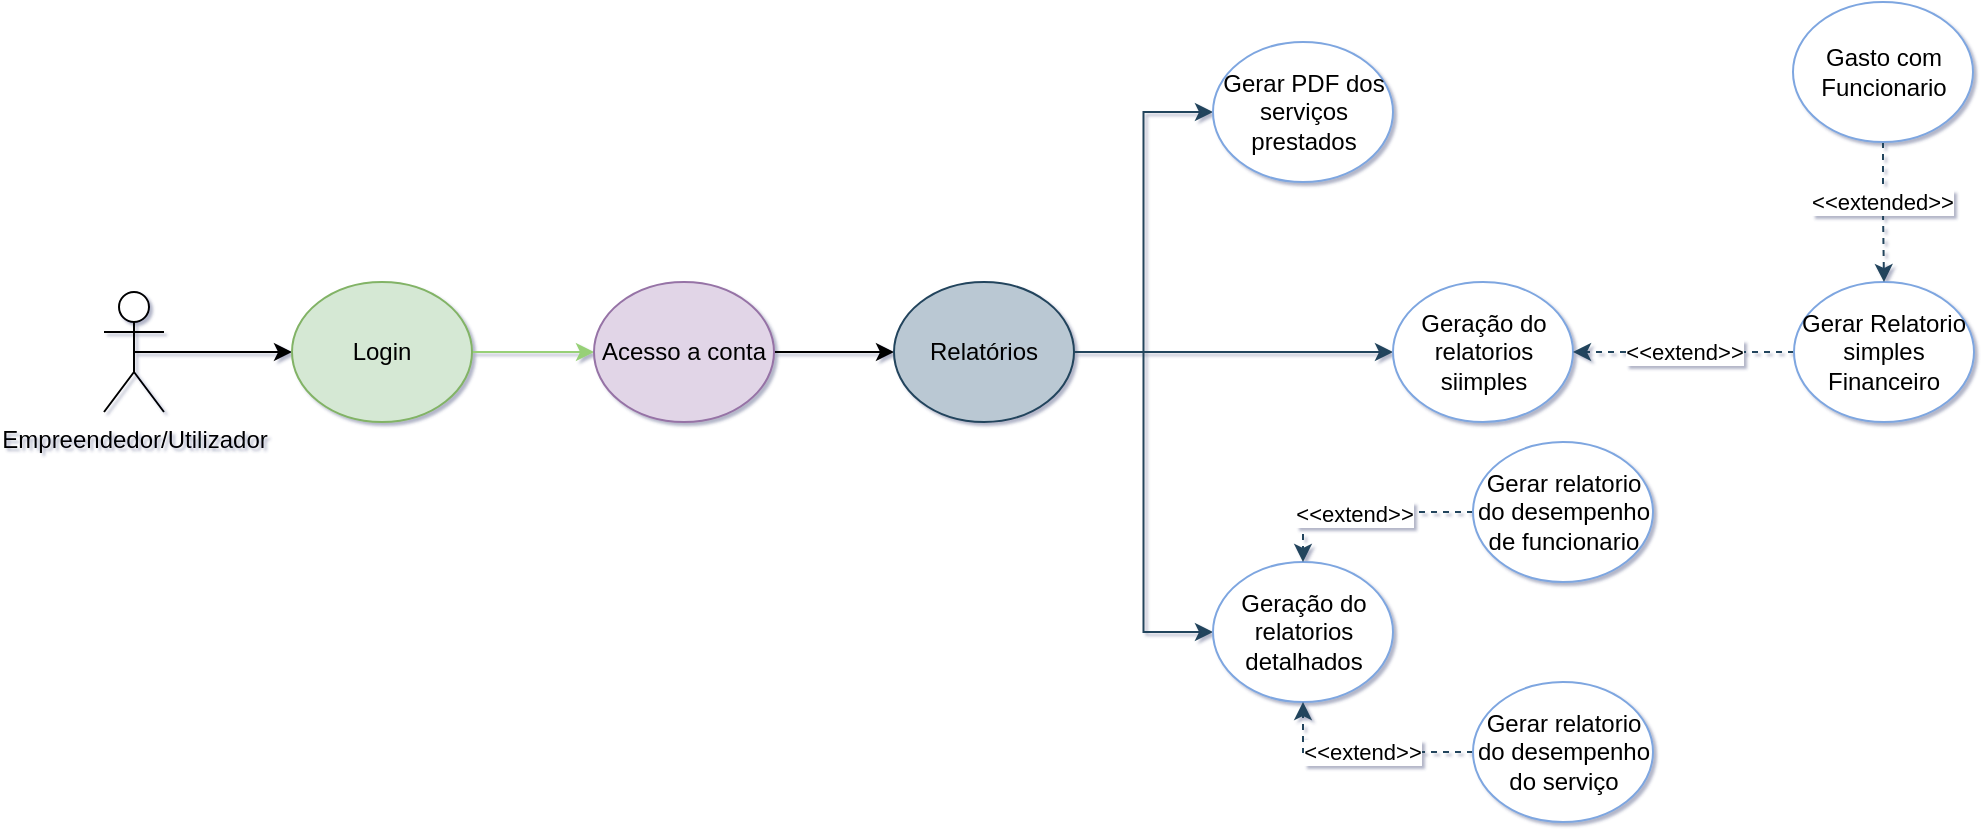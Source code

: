 <mxfile version="26.2.4">
  <diagram name="Página-1" id="Bw-3vuzHvK8cUdGuyqDx">
    <mxGraphModel dx="5319" dy="-5583" grid="1" gridSize="10" guides="1" tooltips="1" connect="1" arrows="1" fold="1" page="1" pageScale="1" pageWidth="583" pageHeight="827" background="none" math="0" shadow="1">
      <root>
        <mxCell id="0" />
        <mxCell id="1" parent="0" />
        <mxCell id="2x62SgGYw6rRhBSeBtnu-255" style="edgeStyle=orthogonalEdgeStyle;rounded=0;orthogonalLoop=1;jettySize=auto;html=1;exitX=0.5;exitY=0.5;exitDx=0;exitDy=0;exitPerimeter=0;" parent="1" source="2x62SgGYw6rRhBSeBtnu-256" target="2x62SgGYw6rRhBSeBtnu-258" edge="1">
          <mxGeometry relative="1" as="geometry" />
        </mxCell>
        <mxCell id="2x62SgGYw6rRhBSeBtnu-256" value="Empreendedor/Utilizador" style="shape=umlActor;verticalLabelPosition=bottom;verticalAlign=top;html=1;outlineConnect=0;labelBackgroundColor=none;" parent="1" vertex="1">
          <mxGeometry x="-1630" y="7825" width="30" height="60" as="geometry" />
        </mxCell>
        <mxCell id="2x62SgGYw6rRhBSeBtnu-257" style="edgeStyle=orthogonalEdgeStyle;rounded=0;orthogonalLoop=1;jettySize=auto;html=1;exitX=1;exitY=0.5;exitDx=0;exitDy=0;strokeColor=#97D077;" parent="1" source="2x62SgGYw6rRhBSeBtnu-258" target="2x62SgGYw6rRhBSeBtnu-260" edge="1">
          <mxGeometry relative="1" as="geometry" />
        </mxCell>
        <mxCell id="2x62SgGYw6rRhBSeBtnu-258" value="Login" style="ellipse;whiteSpace=wrap;html=1;labelBackgroundColor=none;fillColor=#d5e8d4;strokeColor=#82b366;" parent="1" vertex="1">
          <mxGeometry x="-1536" y="7820" width="90" height="70" as="geometry" />
        </mxCell>
        <mxCell id="2x62SgGYw6rRhBSeBtnu-259" style="edgeStyle=orthogonalEdgeStyle;rounded=0;orthogonalLoop=1;jettySize=auto;html=1;exitX=1;exitY=0.5;exitDx=0;exitDy=0;entryX=0;entryY=0.5;entryDx=0;entryDy=0;" parent="1" source="2x62SgGYw6rRhBSeBtnu-260" target="2x62SgGYw6rRhBSeBtnu-264" edge="1">
          <mxGeometry relative="1" as="geometry" />
        </mxCell>
        <mxCell id="2x62SgGYw6rRhBSeBtnu-260" value="Acesso a conta" style="ellipse;whiteSpace=wrap;html=1;labelBackgroundColor=none;fillColor=#e1d5e7;strokeColor=#9673A6;" parent="1" vertex="1">
          <mxGeometry x="-1385" y="7820" width="90" height="70" as="geometry" />
        </mxCell>
        <mxCell id="2x62SgGYw6rRhBSeBtnu-261" style="edgeStyle=orthogonalEdgeStyle;rounded=0;orthogonalLoop=1;jettySize=auto;html=1;exitX=1;exitY=0.5;exitDx=0;exitDy=0;entryX=0;entryY=0.5;entryDx=0;entryDy=0;fillColor=#bac8d3;strokeColor=#23445D;" parent="1" source="2x62SgGYw6rRhBSeBtnu-264" target="2x62SgGYw6rRhBSeBtnu-265" edge="1">
          <mxGeometry relative="1" as="geometry" />
        </mxCell>
        <mxCell id="2x62SgGYw6rRhBSeBtnu-262" style="edgeStyle=orthogonalEdgeStyle;rounded=0;orthogonalLoop=1;jettySize=auto;html=1;exitX=1;exitY=0.5;exitDx=0;exitDy=0;entryX=0;entryY=0.5;entryDx=0;entryDy=0;fillColor=#bac8d3;strokeColor=#23445d;" parent="1" source="2x62SgGYw6rRhBSeBtnu-264" target="2x62SgGYw6rRhBSeBtnu-266" edge="1">
          <mxGeometry relative="1" as="geometry" />
        </mxCell>
        <mxCell id="2x62SgGYw6rRhBSeBtnu-263" style="edgeStyle=orthogonalEdgeStyle;rounded=0;orthogonalLoop=1;jettySize=auto;html=1;exitX=1;exitY=0.5;exitDx=0;exitDy=0;entryX=0;entryY=0.5;entryDx=0;entryDy=0;fillColor=#bac8d3;strokeColor=#23445d;" parent="1" source="2x62SgGYw6rRhBSeBtnu-264" target="2x62SgGYw6rRhBSeBtnu-267" edge="1">
          <mxGeometry relative="1" as="geometry" />
        </mxCell>
        <mxCell id="2x62SgGYw6rRhBSeBtnu-264" value="Relatórios" style="ellipse;whiteSpace=wrap;html=1;labelBackgroundColor=none;fillColor=#bac8d3;strokeColor=#23445d;" parent="1" vertex="1">
          <mxGeometry x="-1235" y="7820" width="90" height="70" as="geometry" />
        </mxCell>
        <mxCell id="2x62SgGYw6rRhBSeBtnu-265" value="Geração do relatorios siimples" style="ellipse;whiteSpace=wrap;html=1;labelBackgroundColor=none;strokeColor=#7EA6E0;" parent="1" vertex="1">
          <mxGeometry x="-985.5" y="7820" width="90" height="70" as="geometry" />
        </mxCell>
        <mxCell id="2x62SgGYw6rRhBSeBtnu-266" value="Geração do relatorios detalhados" style="ellipse;whiteSpace=wrap;html=1;labelBackgroundColor=none;strokeColor=#7EA6E0;" parent="1" vertex="1">
          <mxGeometry x="-1075.5" y="7960" width="90" height="70" as="geometry" />
        </mxCell>
        <mxCell id="2x62SgGYw6rRhBSeBtnu-267" value="Gerar PDF dos serviços prestados" style="ellipse;whiteSpace=wrap;html=1;labelBackgroundColor=none;strokeColor=#7EA6E0;" parent="1" vertex="1">
          <mxGeometry x="-1075.5" y="7700" width="90" height="70" as="geometry" />
        </mxCell>
        <mxCell id="2x62SgGYw6rRhBSeBtnu-268" style="edgeStyle=orthogonalEdgeStyle;rounded=0;orthogonalLoop=1;jettySize=auto;html=1;exitX=0;exitY=0.5;exitDx=0;exitDy=0;dashed=1;strokeColor=#23445D;" parent="1" source="2x62SgGYw6rRhBSeBtnu-270" target="2x62SgGYw6rRhBSeBtnu-265" edge="1">
          <mxGeometry relative="1" as="geometry" />
        </mxCell>
        <mxCell id="2x62SgGYw6rRhBSeBtnu-269" value="&amp;lt;&amp;lt;extend&amp;gt;&amp;gt;" style="edgeLabel;html=1;align=center;verticalAlign=middle;resizable=0;points=[];" parent="2x62SgGYw6rRhBSeBtnu-268" vertex="1" connectable="0">
          <mxGeometry x="0.163" y="-1" relative="1" as="geometry">
            <mxPoint x="9" y="1" as="offset" />
          </mxGeometry>
        </mxCell>
        <mxCell id="2x62SgGYw6rRhBSeBtnu-270" value="Gerar Relatorio simples Financeiro" style="ellipse;whiteSpace=wrap;html=1;labelBackgroundColor=none;strokeColor=#7EA6E0;" parent="1" vertex="1">
          <mxGeometry x="-785" y="7820" width="90" height="70" as="geometry" />
        </mxCell>
        <mxCell id="2x62SgGYw6rRhBSeBtnu-271" style="edgeStyle=orthogonalEdgeStyle;rounded=0;orthogonalLoop=1;jettySize=auto;html=1;exitX=0.5;exitY=1;exitDx=0;exitDy=0;entryX=0.5;entryY=0;entryDx=0;entryDy=0;dashed=1;strokeColor=#23445D;" parent="1" source="2x62SgGYw6rRhBSeBtnu-273" target="2x62SgGYw6rRhBSeBtnu-270" edge="1">
          <mxGeometry relative="1" as="geometry" />
        </mxCell>
        <mxCell id="2x62SgGYw6rRhBSeBtnu-272" value="&amp;lt;&amp;lt;extended&amp;gt;&amp;gt;" style="edgeLabel;html=1;align=center;verticalAlign=middle;resizable=0;points=[];" parent="2x62SgGYw6rRhBSeBtnu-271" vertex="1" connectable="0">
          <mxGeometry x="-0.147" y="-1" relative="1" as="geometry">
            <mxPoint as="offset" />
          </mxGeometry>
        </mxCell>
        <mxCell id="2x62SgGYw6rRhBSeBtnu-273" value="Gasto com Funcionario" style="ellipse;whiteSpace=wrap;html=1;labelBackgroundColor=none;strokeColor=#7EA6E0;" parent="1" vertex="1">
          <mxGeometry x="-785.5" y="7680" width="90" height="70" as="geometry" />
        </mxCell>
        <mxCell id="2x62SgGYw6rRhBSeBtnu-274" style="edgeStyle=orthogonalEdgeStyle;rounded=0;orthogonalLoop=1;jettySize=auto;html=1;exitX=0;exitY=0.5;exitDx=0;exitDy=0;entryX=0.5;entryY=0;entryDx=0;entryDy=0;dashed=1;strokeColor=#23445D;" parent="1" source="2x62SgGYw6rRhBSeBtnu-276" target="2x62SgGYw6rRhBSeBtnu-266" edge="1">
          <mxGeometry relative="1" as="geometry" />
        </mxCell>
        <mxCell id="2x62SgGYw6rRhBSeBtnu-275" value="&amp;lt;&amp;lt;extend&amp;gt;&amp;gt;" style="edgeLabel;html=1;align=center;verticalAlign=middle;resizable=0;points=[];" parent="2x62SgGYw6rRhBSeBtnu-274" vertex="1" connectable="0">
          <mxGeometry x="0.088" y="1" relative="1" as="geometry">
            <mxPoint as="offset" />
          </mxGeometry>
        </mxCell>
        <mxCell id="2x62SgGYw6rRhBSeBtnu-276" value="Gerar relatorio do desempenho de funcionario" style="ellipse;whiteSpace=wrap;html=1;labelBackgroundColor=none;strokeColor=#7EA6E0;" parent="1" vertex="1">
          <mxGeometry x="-945.5" y="7900" width="90" height="70" as="geometry" />
        </mxCell>
        <mxCell id="2x62SgGYw6rRhBSeBtnu-277" style="edgeStyle=orthogonalEdgeStyle;rounded=0;orthogonalLoop=1;jettySize=auto;html=1;exitX=0;exitY=0.5;exitDx=0;exitDy=0;entryX=0.5;entryY=1;entryDx=0;entryDy=0;dashed=1;strokeColor=#23445D;" parent="1" source="2x62SgGYw6rRhBSeBtnu-279" target="2x62SgGYw6rRhBSeBtnu-266" edge="1">
          <mxGeometry relative="1" as="geometry" />
        </mxCell>
        <mxCell id="2x62SgGYw6rRhBSeBtnu-278" value="&amp;lt;&amp;lt;extend&amp;gt;&amp;gt;" style="edgeLabel;html=1;align=center;verticalAlign=middle;resizable=0;points=[];" parent="2x62SgGYw6rRhBSeBtnu-277" vertex="1" connectable="0">
          <mxGeometry x="-0.17" relative="1" as="geometry">
            <mxPoint x="-10" as="offset" />
          </mxGeometry>
        </mxCell>
        <mxCell id="2x62SgGYw6rRhBSeBtnu-279" value="Gerar relatorio do desempenho do serviço" style="ellipse;whiteSpace=wrap;html=1;labelBackgroundColor=none;strokeColor=#7EA6E0;" parent="1" vertex="1">
          <mxGeometry x="-945.5" y="8020" width="90" height="70" as="geometry" />
        </mxCell>
      </root>
    </mxGraphModel>
  </diagram>
</mxfile>
